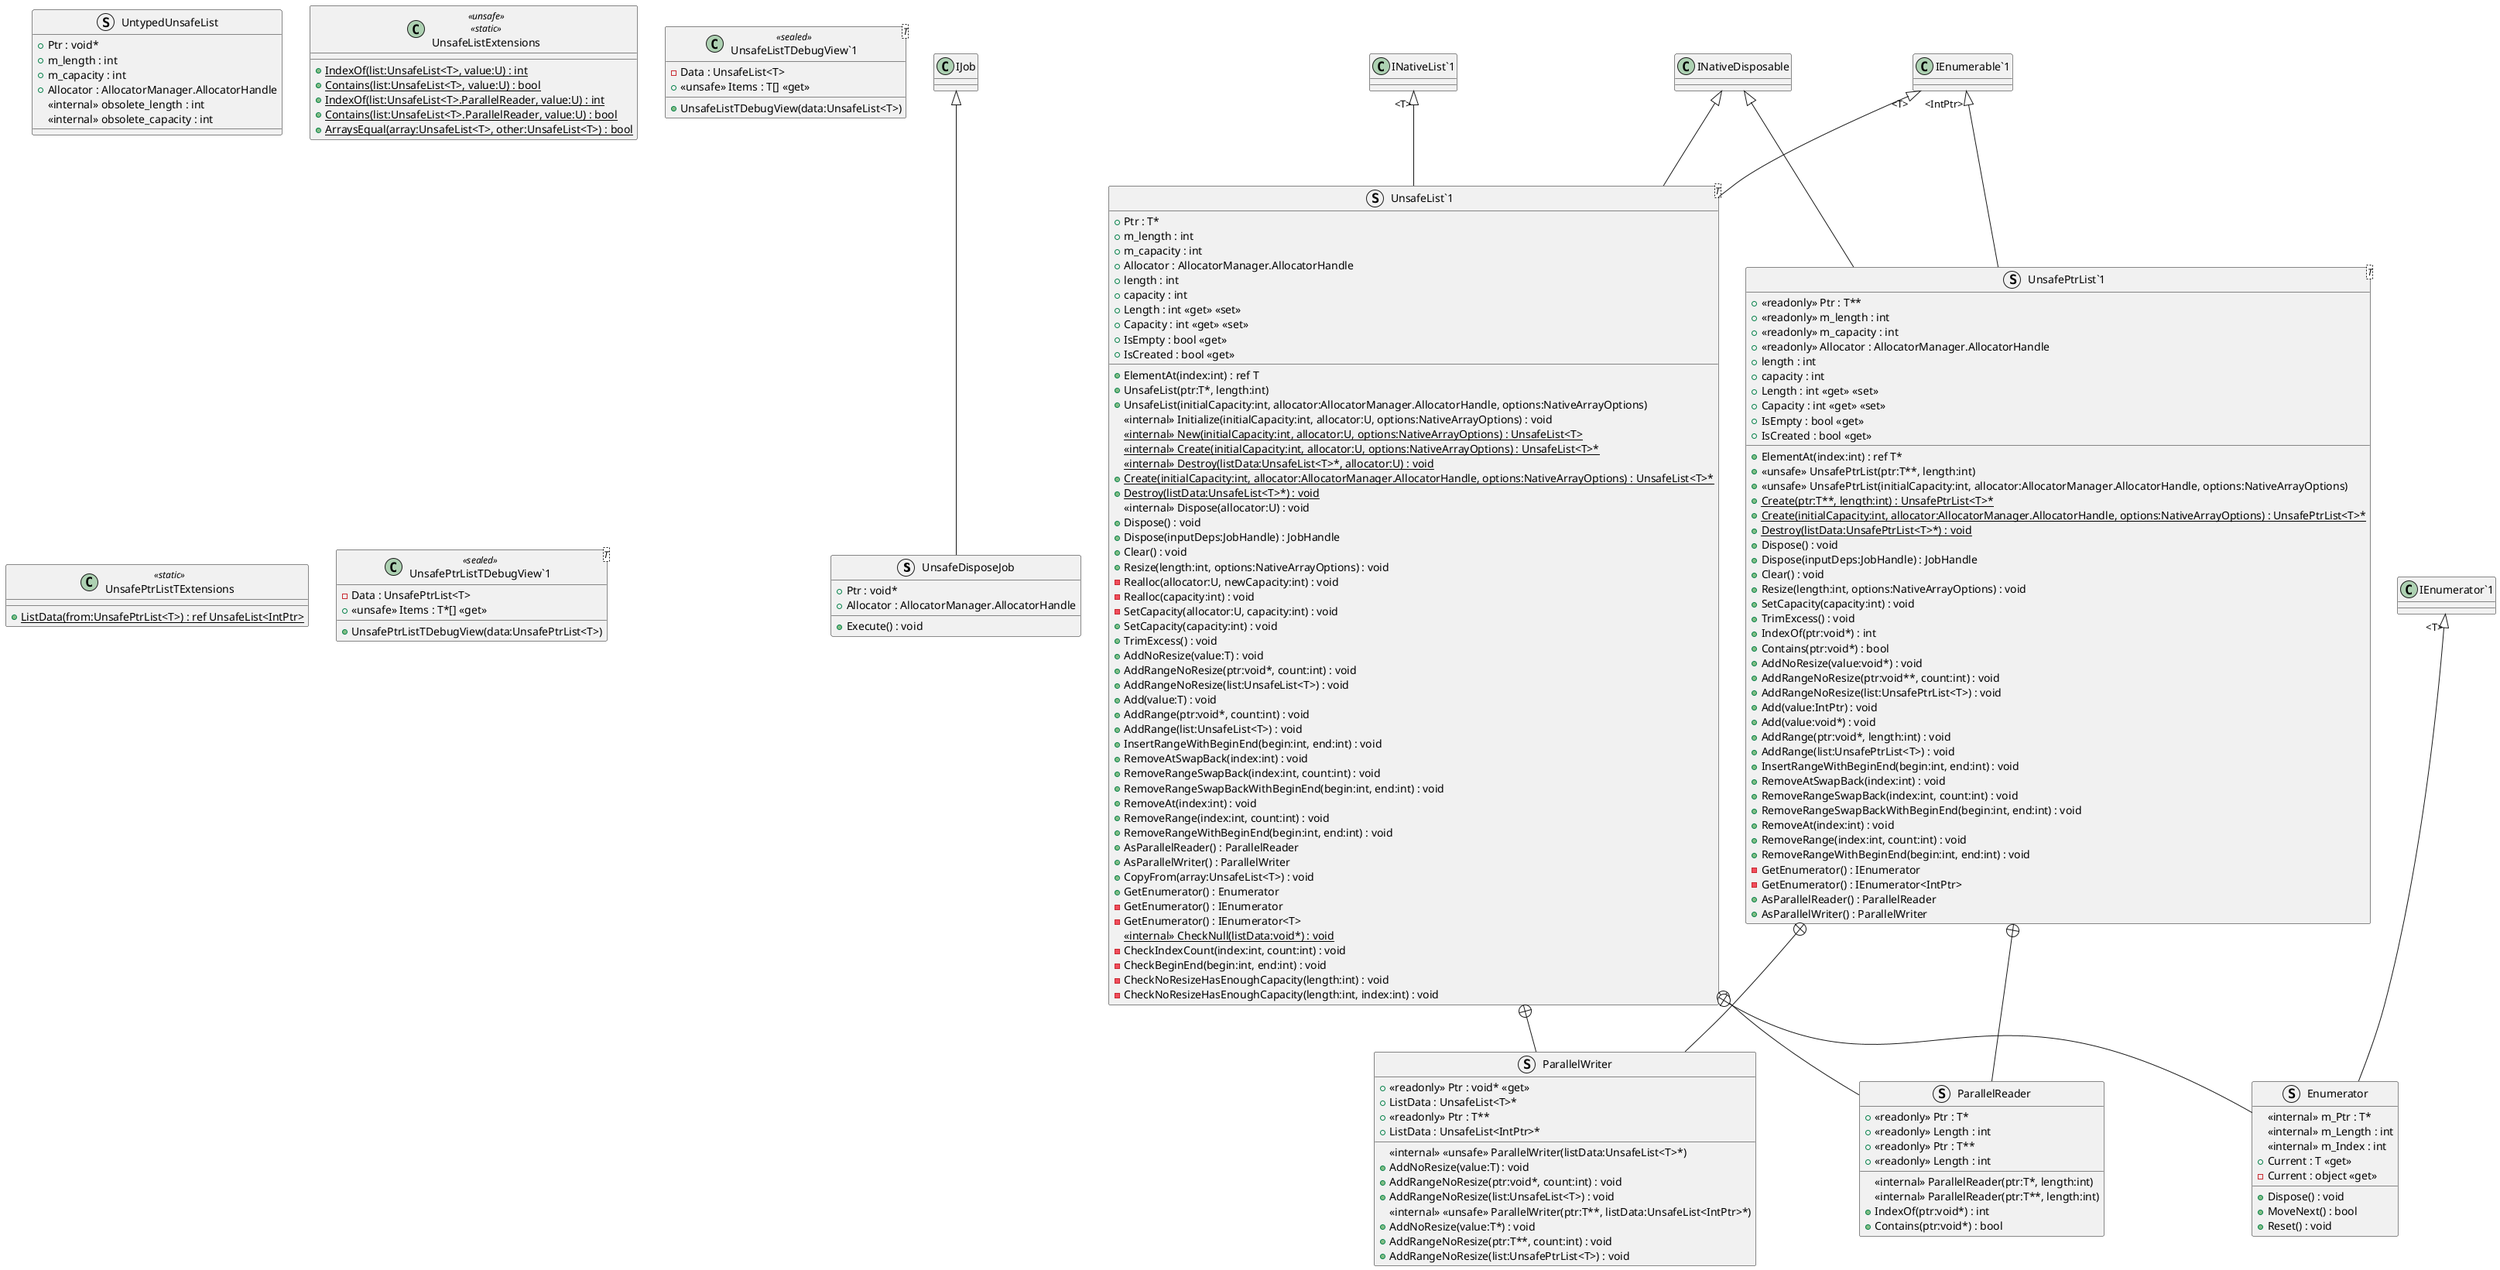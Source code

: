 @startuml
struct UnsafeDisposeJob {
    + Ptr : void*
    + Allocator : AllocatorManager.AllocatorHandle
    + Execute() : void
}
struct UntypedUnsafeList {
    + Ptr : void*
    + m_length : int
    + m_capacity : int
    + Allocator : AllocatorManager.AllocatorHandle
    <<internal>> obsolete_length : int
    <<internal>> obsolete_capacity : int
}
struct "UnsafeList`1"<T> {
    + Ptr : T*
    + m_length : int
    + m_capacity : int
    + Allocator : AllocatorManager.AllocatorHandle
    + length : int
    + capacity : int
    + Length : int <<get>> <<set>>
    + Capacity : int <<get>> <<set>>
    + ElementAt(index:int) : ref T
    + UnsafeList(ptr:T*, length:int)
    + UnsafeList(initialCapacity:int, allocator:AllocatorManager.AllocatorHandle, options:NativeArrayOptions)
    <<internal>> Initialize(initialCapacity:int, allocator:U, options:NativeArrayOptions) : void
    <<internal>> {static} New(initialCapacity:int, allocator:U, options:NativeArrayOptions) : UnsafeList<T>
    <<internal>> {static} Create(initialCapacity:int, allocator:U, options:NativeArrayOptions) : UnsafeList<T>*
    <<internal>> {static} Destroy(listData:UnsafeList<T>*, allocator:U) : void
    + {static} Create(initialCapacity:int, allocator:AllocatorManager.AllocatorHandle, options:NativeArrayOptions) : UnsafeList<T>*
    + {static} Destroy(listData:UnsafeList<T>*) : void
    + IsEmpty : bool <<get>>
    + IsCreated : bool <<get>>
    <<internal>> Dispose(allocator:U) : void
    + Dispose() : void
    + Dispose(inputDeps:JobHandle) : JobHandle
    + Clear() : void
    + Resize(length:int, options:NativeArrayOptions) : void
    - Realloc(allocator:U, newCapacity:int) : void
    - Realloc(capacity:int) : void
    - SetCapacity(allocator:U, capacity:int) : void
    + SetCapacity(capacity:int) : void
    + TrimExcess() : void
    + AddNoResize(value:T) : void
    + AddRangeNoResize(ptr:void*, count:int) : void
    + AddRangeNoResize(list:UnsafeList<T>) : void
    + Add(value:T) : void
    + AddRange(ptr:void*, count:int) : void
    + AddRange(list:UnsafeList<T>) : void
    + InsertRangeWithBeginEnd(begin:int, end:int) : void
    + RemoveAtSwapBack(index:int) : void
    + RemoveRangeSwapBack(index:int, count:int) : void
    + RemoveRangeSwapBackWithBeginEnd(begin:int, end:int) : void
    + RemoveAt(index:int) : void
    + RemoveRange(index:int, count:int) : void
    + RemoveRangeWithBeginEnd(begin:int, end:int) : void
    + AsParallelReader() : ParallelReader
    + AsParallelWriter() : ParallelWriter
    + CopyFrom(array:UnsafeList<T>) : void
    + GetEnumerator() : Enumerator
    - GetEnumerator() : IEnumerator
    - GetEnumerator() : IEnumerator<T>
    <<internal>> {static} CheckNull(listData:void*) : void
    - CheckIndexCount(index:int, count:int) : void
    - CheckBeginEnd(begin:int, end:int) : void
    - CheckNoResizeHasEnoughCapacity(length:int) : void
    - CheckNoResizeHasEnoughCapacity(length:int, index:int) : void
}
class UnsafeListExtensions <<unsafe>> <<static>> {
    + {static} IndexOf(list:UnsafeList<T>, value:U) : int
    + {static} Contains(list:UnsafeList<T>, value:U) : bool
    + {static} IndexOf(list:UnsafeList<T>.ParallelReader, value:U) : int
    + {static} Contains(list:UnsafeList<T>.ParallelReader, value:U) : bool
    + {static} ArraysEqual(array:UnsafeList<T>, other:UnsafeList<T>) : bool
}
class "UnsafeListTDebugView`1"<T> <<sealed>> {
    - Data : UnsafeList<T>
    + UnsafeListTDebugView(data:UnsafeList<T>)
    + <<unsafe>> Items : T[] <<get>>
}
struct "UnsafePtrList`1"<T> {
    + <<readonly>> Ptr : T**
    + <<readonly>> m_length : int
    + <<readonly>> m_capacity : int
    + <<readonly>> Allocator : AllocatorManager.AllocatorHandle
    + length : int
    + capacity : int
    + Length : int <<get>> <<set>>
    + Capacity : int <<get>> <<set>>
    + ElementAt(index:int) : ref T*
    + <<unsafe>> UnsafePtrList(ptr:T**, length:int)
    + <<unsafe>> UnsafePtrList(initialCapacity:int, allocator:AllocatorManager.AllocatorHandle, options:NativeArrayOptions)
    + {static} Create(ptr:T**, length:int) : UnsafePtrList<T>*
    + {static} Create(initialCapacity:int, allocator:AllocatorManager.AllocatorHandle, options:NativeArrayOptions) : UnsafePtrList<T>*
    + {static} Destroy(listData:UnsafePtrList<T>*) : void
    + IsEmpty : bool <<get>>
    + IsCreated : bool <<get>>
    + Dispose() : void
    + Dispose(inputDeps:JobHandle) : JobHandle
    + Clear() : void
    + Resize(length:int, options:NativeArrayOptions) : void
    + SetCapacity(capacity:int) : void
    + TrimExcess() : void
    + IndexOf(ptr:void*) : int
    + Contains(ptr:void*) : bool
    + AddNoResize(value:void*) : void
    + AddRangeNoResize(ptr:void**, count:int) : void
    + AddRangeNoResize(list:UnsafePtrList<T>) : void
    + Add(value:IntPtr) : void
    + Add(value:void*) : void
    + AddRange(ptr:void*, length:int) : void
    + AddRange(list:UnsafePtrList<T>) : void
    + InsertRangeWithBeginEnd(begin:int, end:int) : void
    + RemoveAtSwapBack(index:int) : void
    + RemoveRangeSwapBack(index:int, count:int) : void
    + RemoveRangeSwapBackWithBeginEnd(begin:int, end:int) : void
    + RemoveAt(index:int) : void
    + RemoveRange(index:int, count:int) : void
    + RemoveRangeWithBeginEnd(begin:int, end:int) : void
    - GetEnumerator() : IEnumerator
    - GetEnumerator() : IEnumerator<IntPtr>
    + AsParallelReader() : ParallelReader
    + AsParallelWriter() : ParallelWriter
}
class UnsafePtrListTExtensions <<static>> {
    + {static} ListData(from:UnsafePtrList<T>) : ref UnsafeList<IntPtr>
}
class "UnsafePtrListTDebugView`1"<T> <<sealed>> {
    - Data : UnsafePtrList<T>
    + UnsafePtrListTDebugView(data:UnsafePtrList<T>)
    + <<unsafe>> Items : T*[] <<get>>
}
struct ParallelReader {
    + <<readonly>> Ptr : T*
    + <<readonly>> Length : int
    <<internal>> ParallelReader(ptr:T*, length:int)
}
struct ParallelWriter {
    + <<readonly>> Ptr : void* <<get>>
    + ListData : UnsafeList<T>*
    <<internal>> <<unsafe>> ParallelWriter(listData:UnsafeList<T>*)
    + AddNoResize(value:T) : void
    + AddRangeNoResize(ptr:void*, count:int) : void
    + AddRangeNoResize(list:UnsafeList<T>) : void
}
struct Enumerator {
    <<internal>> m_Ptr : T*
    <<internal>> m_Length : int
    <<internal>> m_Index : int
    + Dispose() : void
    + MoveNext() : bool
    + Reset() : void
    + Current : T <<get>>
    - Current : object <<get>>
}
struct ParallelReader {
    + <<readonly>> Ptr : T**
    + <<readonly>> Length : int
    <<internal>> ParallelReader(ptr:T**, length:int)
    + IndexOf(ptr:void*) : int
    + Contains(ptr:void*) : bool
}
struct ParallelWriter {
    + <<readonly>> Ptr : T**
    + ListData : UnsafeList<IntPtr>*
    <<internal>> <<unsafe>> ParallelWriter(ptr:T**, listData:UnsafeList<IntPtr>*)
    + AddNoResize(value:T*) : void
    + AddRangeNoResize(ptr:T**, count:int) : void
    + AddRangeNoResize(list:UnsafePtrList<T>) : void
}
IJob <|-- UnsafeDisposeJob
INativeDisposable <|-- "UnsafeList`1"
"INativeList`1" "<T>" <|-- "UnsafeList`1"
"IEnumerable`1" "<T>" <|-- "UnsafeList`1"
INativeDisposable <|-- "UnsafePtrList`1"
"IEnumerable`1" "<IntPtr>" <|-- "UnsafePtrList`1"
"UnsafeList`1" +-- ParallelReader
"UnsafeList`1" +-- ParallelWriter
"UnsafeList`1" +-- Enumerator
"IEnumerator`1" "<T>" <|-- Enumerator
"UnsafePtrList`1" +-- ParallelReader
"UnsafePtrList`1" +-- ParallelWriter
@enduml
